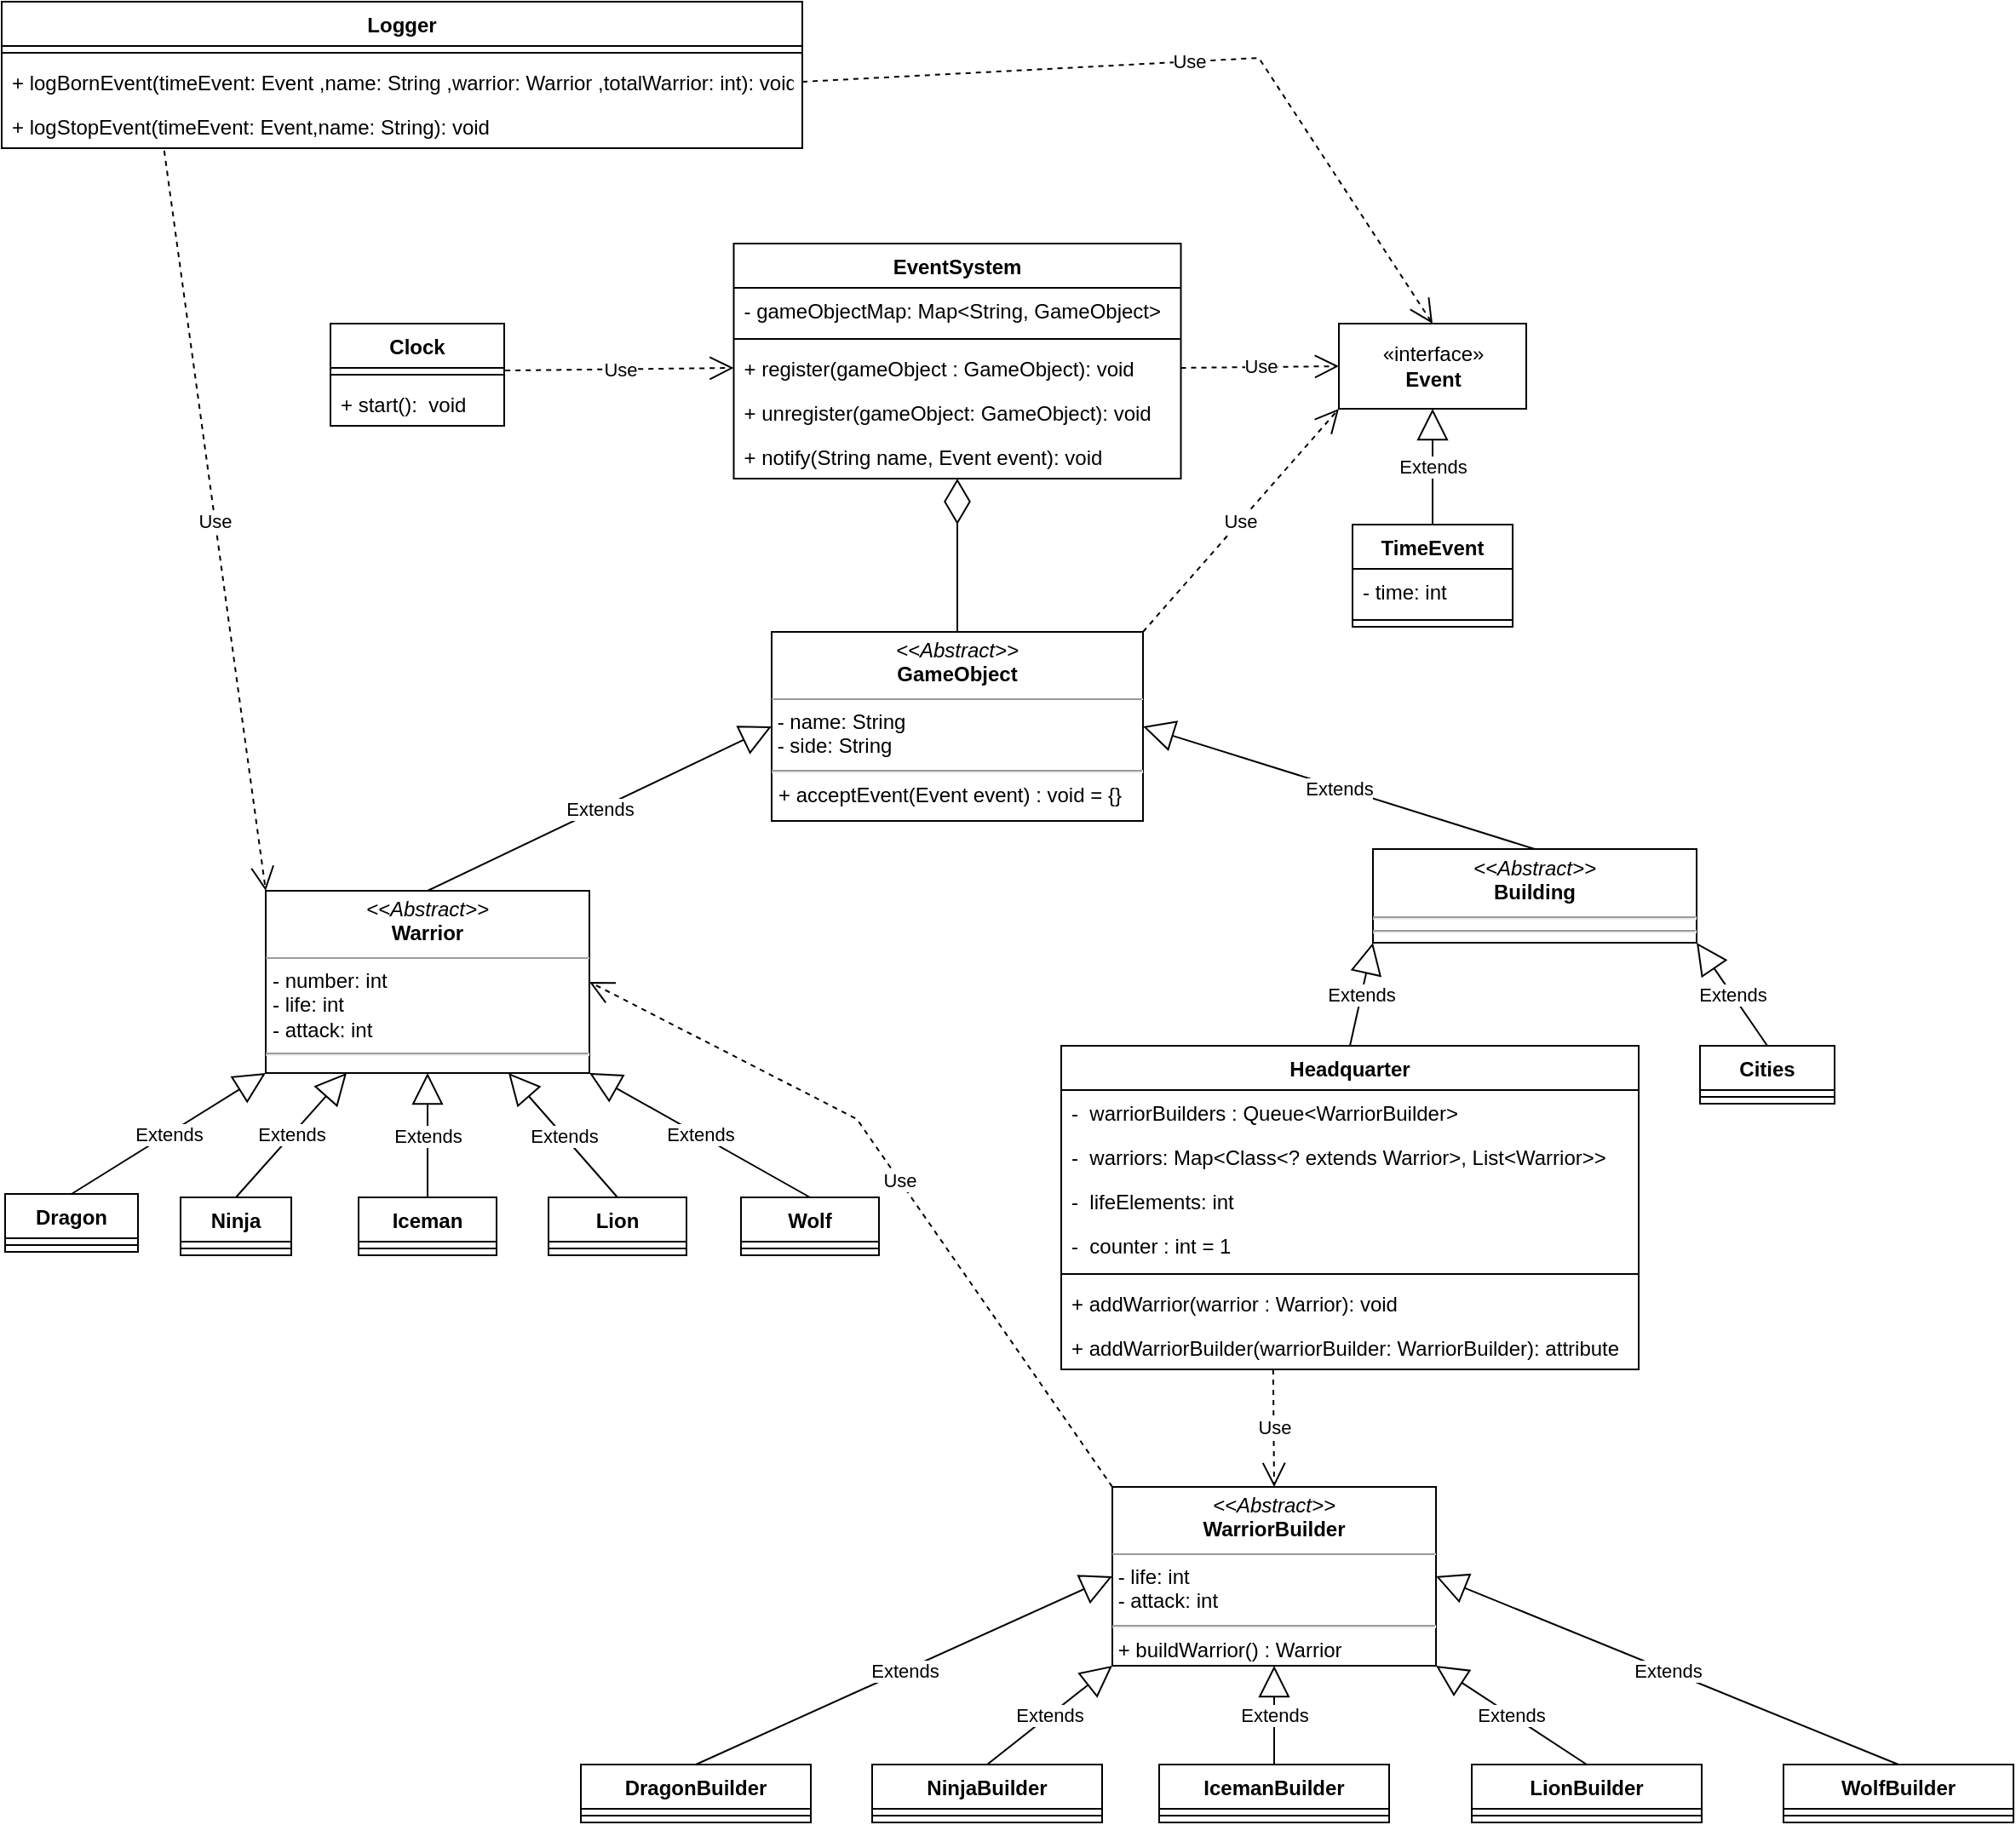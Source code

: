 <mxfile version="16.6.4" type="device"><diagram name="Page-1" id="c4acf3e9-155e-7222-9cf6-157b1a14988f"><mxGraphModel dx="1582" dy="1260" grid="0" gridSize="10" guides="1" tooltips="1" connect="1" arrows="1" fold="1" page="0" pageScale="1" pageWidth="850" pageHeight="1100" background="none" math="0" shadow="0"><root><mxCell id="0"/><mxCell id="1" parent="0"/><mxCell id="VloC08psjAQuUiFFJdgD-6" value="&lt;p style=&quot;margin: 0px ; margin-top: 4px ; text-align: center&quot;&gt;&lt;i&gt;&amp;lt;&amp;lt;Abstract&amp;gt;&amp;gt;&lt;/i&gt;&lt;br&gt;&lt;b&gt;Building&lt;/b&gt;&lt;/p&gt;&lt;hr&gt;&lt;hr&gt;" style="verticalAlign=top;align=left;overflow=fill;fontSize=12;fontFamily=Helvetica;html=1;" parent="1" vertex="1"><mxGeometry x="244" y="45.5" width="190" height="55" as="geometry"/></mxCell><mxCell id="VloC08psjAQuUiFFJdgD-8" value="Extends" style="endArrow=block;endSize=16;endFill=0;html=1;rounded=0;exitX=0.5;exitY=0;exitDx=0;exitDy=0;entryX=0;entryY=1;entryDx=0;entryDy=0;" parent="1" source="VloC08psjAQuUiFFJdgD-121" target="VloC08psjAQuUiFFJdgD-6" edge="1"><mxGeometry width="160" relative="1" as="geometry"><mxPoint x="244.5" y="152.5" as="sourcePoint"/><mxPoint x="594" y="135.5" as="targetPoint"/></mxGeometry></mxCell><mxCell id="VloC08psjAQuUiFFJdgD-12" value="Extends" style="endArrow=block;endSize=16;endFill=0;html=1;rounded=0;entryX=1;entryY=1;entryDx=0;entryDy=0;exitX=0.5;exitY=0;exitDx=0;exitDy=0;" parent="1" source="VloC08psjAQuUiFFJdgD-117" target="VloC08psjAQuUiFFJdgD-6" edge="1"><mxGeometry width="160" relative="1" as="geometry"><mxPoint x="449" y="205.5" as="sourcePoint"/><mxPoint x="434" y="195.5" as="targetPoint"/></mxGeometry></mxCell><mxCell id="VloC08psjAQuUiFFJdgD-14" value="&lt;p style=&quot;margin: 0px ; margin-top: 4px ; text-align: center&quot;&gt;&lt;i&gt;&amp;lt;&amp;lt;Abstract&amp;gt;&amp;gt;&lt;/i&gt;&lt;br&gt;&lt;b&gt;Warrior&lt;/b&gt;&lt;/p&gt;&lt;hr size=&quot;1&quot;&gt;&lt;p style=&quot;margin: 0px ; margin-left: 4px&quot;&gt;- number: int&lt;br&gt;&lt;/p&gt;&lt;p style=&quot;margin: 0px ; margin-left: 4px&quot;&gt;- life: int&lt;/p&gt;&lt;p style=&quot;margin: 0px ; margin-left: 4px&quot;&gt;- attack: int&lt;/p&gt;&lt;hr&gt;" style="verticalAlign=top;align=left;overflow=fill;fontSize=12;fontFamily=Helvetica;html=1;" parent="1" vertex="1"><mxGeometry x="-406" y="70" width="190" height="107" as="geometry"/></mxCell><mxCell id="VloC08psjAQuUiFFJdgD-18" value="Dragon" style="swimlane;fontStyle=1;align=center;verticalAlign=top;childLayout=stackLayout;horizontal=1;startSize=26;horizontalStack=0;resizeParent=1;resizeParentMax=0;resizeLast=0;collapsible=1;marginBottom=0;" parent="1" vertex="1"><mxGeometry x="-559" y="248" width="78" height="34" as="geometry"><mxRectangle x="-88" y="537" width="90" height="26" as="alternateBounds"/></mxGeometry></mxCell><mxCell id="VloC08psjAQuUiFFJdgD-20" value="" style="line;strokeWidth=1;fillColor=none;align=left;verticalAlign=middle;spacingTop=-1;spacingLeft=3;spacingRight=3;rotatable=0;labelPosition=right;points=[];portConstraint=eastwest;" parent="VloC08psjAQuUiFFJdgD-18" vertex="1"><mxGeometry y="26" width="78" height="8" as="geometry"/></mxCell><mxCell id="VloC08psjAQuUiFFJdgD-23" value="Ninja" style="swimlane;fontStyle=1;align=center;verticalAlign=top;childLayout=stackLayout;horizontal=1;startSize=26;horizontalStack=0;resizeParent=1;resizeParentMax=0;resizeLast=0;collapsible=1;marginBottom=0;" parent="1" vertex="1"><mxGeometry x="-456" y="250" width="65" height="34" as="geometry"><mxRectangle x="-88" y="537" width="90" height="26" as="alternateBounds"/></mxGeometry></mxCell><mxCell id="VloC08psjAQuUiFFJdgD-24" value="" style="line;strokeWidth=1;fillColor=none;align=left;verticalAlign=middle;spacingTop=-1;spacingLeft=3;spacingRight=3;rotatable=0;labelPosition=right;points=[];portConstraint=eastwest;" parent="VloC08psjAQuUiFFJdgD-23" vertex="1"><mxGeometry y="26" width="65" height="8" as="geometry"/></mxCell><mxCell id="VloC08psjAQuUiFFJdgD-29" value="Iceman" style="swimlane;fontStyle=1;align=center;verticalAlign=top;childLayout=stackLayout;horizontal=1;startSize=26;horizontalStack=0;resizeParent=1;resizeParentMax=0;resizeLast=0;collapsible=1;marginBottom=0;" parent="1" vertex="1"><mxGeometry x="-351.5" y="250" width="81" height="34" as="geometry"><mxRectangle x="-88" y="537" width="90" height="26" as="alternateBounds"/></mxGeometry></mxCell><mxCell id="VloC08psjAQuUiFFJdgD-30" value="" style="line;strokeWidth=1;fillColor=none;align=left;verticalAlign=middle;spacingTop=-1;spacingLeft=3;spacingRight=3;rotatable=0;labelPosition=right;points=[];portConstraint=eastwest;" parent="VloC08psjAQuUiFFJdgD-29" vertex="1"><mxGeometry y="26" width="81" height="8" as="geometry"/></mxCell><mxCell id="VloC08psjAQuUiFFJdgD-32" value="Lion" style="swimlane;fontStyle=1;align=center;verticalAlign=top;childLayout=stackLayout;horizontal=1;startSize=26;horizontalStack=0;resizeParent=1;resizeParentMax=0;resizeLast=0;collapsible=1;marginBottom=0;" parent="1" vertex="1"><mxGeometry x="-240" y="250" width="81" height="34" as="geometry"><mxRectangle x="-88" y="537" width="90" height="26" as="alternateBounds"/></mxGeometry></mxCell><mxCell id="VloC08psjAQuUiFFJdgD-33" value="" style="line;strokeWidth=1;fillColor=none;align=left;verticalAlign=middle;spacingTop=-1;spacingLeft=3;spacingRight=3;rotatable=0;labelPosition=right;points=[];portConstraint=eastwest;" parent="VloC08psjAQuUiFFJdgD-32" vertex="1"><mxGeometry y="26" width="81" height="8" as="geometry"/></mxCell><mxCell id="VloC08psjAQuUiFFJdgD-35" value="Wolf" style="swimlane;fontStyle=1;align=center;verticalAlign=top;childLayout=stackLayout;horizontal=1;startSize=26;horizontalStack=0;resizeParent=1;resizeParentMax=0;resizeLast=0;collapsible=1;marginBottom=0;" parent="1" vertex="1"><mxGeometry x="-127" y="250" width="81" height="34" as="geometry"><mxRectangle x="-88" y="537" width="90" height="26" as="alternateBounds"/></mxGeometry></mxCell><mxCell id="VloC08psjAQuUiFFJdgD-36" value="" style="line;strokeWidth=1;fillColor=none;align=left;verticalAlign=middle;spacingTop=-1;spacingLeft=3;spacingRight=3;rotatable=0;labelPosition=right;points=[];portConstraint=eastwest;" parent="VloC08psjAQuUiFFJdgD-35" vertex="1"><mxGeometry y="26" width="81" height="8" as="geometry"/></mxCell><mxCell id="VloC08psjAQuUiFFJdgD-42" value="EventSystem" style="swimlane;fontStyle=1;align=center;verticalAlign=top;childLayout=stackLayout;horizontal=1;startSize=26;horizontalStack=0;resizeParent=1;resizeParentMax=0;resizeLast=0;collapsible=1;marginBottom=0;" parent="1" vertex="1"><mxGeometry x="-131.25" y="-310" width="262.5" height="138" as="geometry"/></mxCell><mxCell id="VloC08psjAQuUiFFJdgD-43" value="- gameObjectMap: Map&lt;String, GameObject&gt;" style="text;strokeColor=none;fillColor=none;align=left;verticalAlign=top;spacingLeft=4;spacingRight=4;overflow=hidden;rotatable=0;points=[[0,0.5],[1,0.5]];portConstraint=eastwest;" parent="VloC08psjAQuUiFFJdgD-42" vertex="1"><mxGeometry y="26" width="262.5" height="26" as="geometry"/></mxCell><mxCell id="VloC08psjAQuUiFFJdgD-44" value="" style="line;strokeWidth=1;fillColor=none;align=left;verticalAlign=middle;spacingTop=-1;spacingLeft=3;spacingRight=3;rotatable=0;labelPosition=right;points=[];portConstraint=eastwest;" parent="VloC08psjAQuUiFFJdgD-42" vertex="1"><mxGeometry y="52" width="262.5" height="8" as="geometry"/></mxCell><mxCell id="VloC08psjAQuUiFFJdgD-45" value="+ register(gameObject : GameObject): void" style="text;strokeColor=none;fillColor=none;align=left;verticalAlign=top;spacingLeft=4;spacingRight=4;overflow=hidden;rotatable=0;points=[[0,0.5],[1,0.5]];portConstraint=eastwest;" parent="VloC08psjAQuUiFFJdgD-42" vertex="1"><mxGeometry y="60" width="262.5" height="26" as="geometry"/></mxCell><mxCell id="VloC08psjAQuUiFFJdgD-89" value="+ unregister(gameObject: GameObject): void" style="text;strokeColor=none;fillColor=none;align=left;verticalAlign=top;spacingLeft=4;spacingRight=4;overflow=hidden;rotatable=0;points=[[0,0.5],[1,0.5]];portConstraint=eastwest;" parent="VloC08psjAQuUiFFJdgD-42" vertex="1"><mxGeometry y="86" width="262.5" height="26" as="geometry"/></mxCell><mxCell id="VloC08psjAQuUiFFJdgD-90" value="+ notify(String name, Event event): void" style="text;strokeColor=none;fillColor=none;align=left;verticalAlign=top;spacingLeft=4;spacingRight=4;overflow=hidden;rotatable=0;points=[[0,0.5],[1,0.5]];portConstraint=eastwest;" parent="VloC08psjAQuUiFFJdgD-42" vertex="1"><mxGeometry y="112" width="262.5" height="26" as="geometry"/></mxCell><mxCell id="VloC08psjAQuUiFFJdgD-47" value="&lt;p style=&quot;margin: 0px ; margin-top: 4px ; text-align: center&quot;&gt;&lt;i&gt;&amp;lt;&amp;lt;Abstract&amp;gt;&amp;gt;&lt;/i&gt;&lt;br&gt;&lt;b&gt;WarriorBuilder&lt;/b&gt;&lt;/p&gt;&lt;hr size=&quot;1&quot;&gt;&amp;nbsp;- life: int&lt;br&gt;&amp;nbsp;- attack: int&lt;br&gt;&lt;hr&gt;&amp;nbsp;+ buildWarrior() : Warrior" style="verticalAlign=top;align=left;overflow=fill;fontSize=12;fontFamily=Helvetica;html=1;" parent="1" vertex="1"><mxGeometry x="91" y="420" width="190" height="105" as="geometry"/></mxCell><mxCell id="VloC08psjAQuUiFFJdgD-54" value="Use" style="endArrow=open;endSize=12;dashed=1;html=1;rounded=0;entryX=0.5;entryY=0;entryDx=0;entryDy=0;exitX=0.367;exitY=1;exitDx=0;exitDy=0;exitPerimeter=0;" parent="1" source="_Odh_2v_8xQGXMSoI29d-9" target="VloC08psjAQuUiFFJdgD-47" edge="1"><mxGeometry width="160" relative="1" as="geometry"><mxPoint x="182.804" y="318.6" as="sourcePoint"/><mxPoint x="212" y="300" as="targetPoint"/></mxGeometry></mxCell><mxCell id="VloC08psjAQuUiFFJdgD-55" value="DragonBuilder" style="swimlane;fontStyle=1;align=center;verticalAlign=top;childLayout=stackLayout;horizontal=1;startSize=26;horizontalStack=0;resizeParent=1;resizeParentMax=0;resizeLast=0;collapsible=1;marginBottom=0;" parent="1" vertex="1"><mxGeometry x="-221" y="583" width="135" height="34" as="geometry"/></mxCell><mxCell id="VloC08psjAQuUiFFJdgD-57" value="" style="line;strokeWidth=1;fillColor=none;align=left;verticalAlign=middle;spacingTop=-1;spacingLeft=3;spacingRight=3;rotatable=0;labelPosition=right;points=[];portConstraint=eastwest;" parent="VloC08psjAQuUiFFJdgD-55" vertex="1"><mxGeometry y="26" width="135" height="8" as="geometry"/></mxCell><mxCell id="VloC08psjAQuUiFFJdgD-59" value="NinjaBuilder" style="swimlane;fontStyle=1;align=center;verticalAlign=top;childLayout=stackLayout;horizontal=1;startSize=26;horizontalStack=0;resizeParent=1;resizeParentMax=0;resizeLast=0;collapsible=1;marginBottom=0;" parent="1" vertex="1"><mxGeometry x="-50" y="583" width="135" height="34" as="geometry"/></mxCell><mxCell id="VloC08psjAQuUiFFJdgD-60" value="" style="line;strokeWidth=1;fillColor=none;align=left;verticalAlign=middle;spacingTop=-1;spacingLeft=3;spacingRight=3;rotatable=0;labelPosition=right;points=[];portConstraint=eastwest;" parent="VloC08psjAQuUiFFJdgD-59" vertex="1"><mxGeometry y="26" width="135" height="8" as="geometry"/></mxCell><mxCell id="VloC08psjAQuUiFFJdgD-61" value="IcemanBuilder" style="swimlane;fontStyle=1;align=center;verticalAlign=top;childLayout=stackLayout;horizontal=1;startSize=26;horizontalStack=0;resizeParent=1;resizeParentMax=0;resizeLast=0;collapsible=1;marginBottom=0;" parent="1" vertex="1"><mxGeometry x="118.5" y="583" width="135" height="34" as="geometry"/></mxCell><mxCell id="VloC08psjAQuUiFFJdgD-62" value="" style="line;strokeWidth=1;fillColor=none;align=left;verticalAlign=middle;spacingTop=-1;spacingLeft=3;spacingRight=3;rotatable=0;labelPosition=right;points=[];portConstraint=eastwest;" parent="VloC08psjAQuUiFFJdgD-61" vertex="1"><mxGeometry y="26" width="135" height="8" as="geometry"/></mxCell><mxCell id="VloC08psjAQuUiFFJdgD-63" value="LionBuilder" style="swimlane;fontStyle=1;align=center;verticalAlign=top;childLayout=stackLayout;horizontal=1;startSize=26;horizontalStack=0;resizeParent=1;resizeParentMax=0;resizeLast=0;collapsible=1;marginBottom=0;" parent="1" vertex="1"><mxGeometry x="302" y="583" width="135" height="34" as="geometry"/></mxCell><mxCell id="VloC08psjAQuUiFFJdgD-64" value="" style="line;strokeWidth=1;fillColor=none;align=left;verticalAlign=middle;spacingTop=-1;spacingLeft=3;spacingRight=3;rotatable=0;labelPosition=right;points=[];portConstraint=eastwest;" parent="VloC08psjAQuUiFFJdgD-63" vertex="1"><mxGeometry y="26" width="135" height="8" as="geometry"/></mxCell><mxCell id="VloC08psjAQuUiFFJdgD-65" value="WolfBuilder" style="swimlane;fontStyle=1;align=center;verticalAlign=top;childLayout=stackLayout;horizontal=1;startSize=26;horizontalStack=0;resizeParent=1;resizeParentMax=0;resizeLast=0;collapsible=1;marginBottom=0;" parent="1" vertex="1"><mxGeometry x="485" y="583" width="135" height="34" as="geometry"/></mxCell><mxCell id="VloC08psjAQuUiFFJdgD-66" value="" style="line;strokeWidth=1;fillColor=none;align=left;verticalAlign=middle;spacingTop=-1;spacingLeft=3;spacingRight=3;rotatable=0;labelPosition=right;points=[];portConstraint=eastwest;" parent="VloC08psjAQuUiFFJdgD-65" vertex="1"><mxGeometry y="26" width="135" height="8" as="geometry"/></mxCell><mxCell id="VloC08psjAQuUiFFJdgD-77" value="Use" style="endArrow=open;endSize=12;dashed=1;html=1;rounded=0;entryX=1;entryY=0.5;entryDx=0;entryDy=0;exitX=0;exitY=0;exitDx=0;exitDy=0;" parent="1" source="VloC08psjAQuUiFFJdgD-47" target="VloC08psjAQuUiFFJdgD-14" edge="1"><mxGeometry width="160" relative="1" as="geometry"><mxPoint x="-143" y="353" as="sourcePoint"/><mxPoint x="17" y="353" as="targetPoint"/><Array as="points"><mxPoint x="-59" y="204"/></Array></mxGeometry></mxCell><mxCell id="VloC08psjAQuUiFFJdgD-88" value="" style="endArrow=diamondThin;endFill=0;endSize=24;html=1;rounded=0;exitX=0.5;exitY=0;exitDx=0;exitDy=0;" parent="1" source="VloC08psjAQuUiFFJdgD-93" target="VloC08psjAQuUiFFJdgD-90" edge="1"><mxGeometry width="160" relative="1" as="geometry"><mxPoint x="-99" y="-136.0" as="sourcePoint"/><mxPoint x="187" y="-111" as="targetPoint"/></mxGeometry></mxCell><mxCell id="VloC08psjAQuUiFFJdgD-93" value="&lt;p style=&quot;margin: 0px ; margin-top: 4px ; text-align: center&quot;&gt;&lt;i&gt;&amp;lt;&amp;lt;Abstract&amp;gt;&amp;gt;&lt;/i&gt;&lt;br&gt;&lt;b&gt;GameObject&lt;/b&gt;&lt;/p&gt;&lt;hr size=&quot;1&quot;&gt;&amp;nbsp;- name: String&lt;br&gt;&amp;nbsp;- side: String&lt;br&gt;&lt;hr&gt;&lt;p style=&quot;margin: 0px ; margin-left: 4px&quot;&gt;+ acceptEvent(Event event) : void = {}&lt;/p&gt;" style="verticalAlign=top;align=left;overflow=fill;fontSize=12;fontFamily=Helvetica;html=1;" parent="1" vertex="1"><mxGeometry x="-109" y="-82" width="218" height="111" as="geometry"/></mxCell><mxCell id="VloC08psjAQuUiFFJdgD-95" value="Extends" style="endArrow=block;endSize=16;endFill=0;html=1;rounded=0;exitX=0.5;exitY=0;exitDx=0;exitDy=0;entryX=0;entryY=0.5;entryDx=0;entryDy=0;" parent="1" source="VloC08psjAQuUiFFJdgD-14" target="VloC08psjAQuUiFFJdgD-93" edge="1"><mxGeometry width="160" relative="1" as="geometry"><mxPoint x="-344" y="-16" as="sourcePoint"/><mxPoint x="-184" y="-16" as="targetPoint"/></mxGeometry></mxCell><mxCell id="VloC08psjAQuUiFFJdgD-96" value="Extends" style="endArrow=block;endSize=16;endFill=0;html=1;rounded=0;exitX=0.5;exitY=0;exitDx=0;exitDy=0;entryX=1;entryY=0.5;entryDx=0;entryDy=0;" parent="1" source="VloC08psjAQuUiFFJdgD-6" target="VloC08psjAQuUiFFJdgD-93" edge="1"><mxGeometry width="160" relative="1" as="geometry"><mxPoint x="238" y="-49" as="sourcePoint"/><mxPoint x="398" y="-49" as="targetPoint"/></mxGeometry></mxCell><mxCell id="VloC08psjAQuUiFFJdgD-102" value="Use" style="endArrow=open;endSize=12;dashed=1;html=1;rounded=0;exitX=1;exitY=0.5;exitDx=0;exitDy=0;entryX=0;entryY=0.5;entryDx=0;entryDy=0;" parent="1" source="VloC08psjAQuUiFFJdgD-45" target="VloC08psjAQuUiFFJdgD-109" edge="1"><mxGeometry width="160" relative="1" as="geometry"><mxPoint x="130" y="-231" as="sourcePoint"/><mxPoint x="209" y="-145" as="targetPoint"/></mxGeometry></mxCell><mxCell id="VloC08psjAQuUiFFJdgD-103" value="Use" style="endArrow=open;endSize=12;dashed=1;html=1;rounded=0;exitX=1;exitY=0;exitDx=0;exitDy=0;entryX=0;entryY=1;entryDx=0;entryDy=0;" parent="1" source="VloC08psjAQuUiFFJdgD-93" target="VloC08psjAQuUiFFJdgD-109" edge="1"><mxGeometry width="160" relative="1" as="geometry"><mxPoint x="185" y="-94" as="sourcePoint"/><mxPoint x="209" y="-111" as="targetPoint"/></mxGeometry></mxCell><mxCell id="VloC08psjAQuUiFFJdgD-104" value="Extends" style="endArrow=block;endSize=16;endFill=0;html=1;rounded=0;exitX=0.5;exitY=0;exitDx=0;exitDy=0;entryX=0;entryY=1;entryDx=0;entryDy=0;" parent="1" source="VloC08psjAQuUiFFJdgD-18" target="VloC08psjAQuUiFFJdgD-14" edge="1"><mxGeometry width="160" relative="1" as="geometry"><mxPoint x="-491" y="197" as="sourcePoint"/><mxPoint x="-331" y="197" as="targetPoint"/></mxGeometry></mxCell><mxCell id="VloC08psjAQuUiFFJdgD-105" value="Extends" style="endArrow=block;endSize=16;endFill=0;html=1;rounded=0;exitX=0.5;exitY=0;exitDx=0;exitDy=0;entryX=0.25;entryY=1;entryDx=0;entryDy=0;" parent="1" source="VloC08psjAQuUiFFJdgD-23" target="VloC08psjAQuUiFFJdgD-14" edge="1"><mxGeometry width="160" relative="1" as="geometry"><mxPoint x="-329" y="314" as="sourcePoint"/><mxPoint x="-169" y="314" as="targetPoint"/></mxGeometry></mxCell><mxCell id="VloC08psjAQuUiFFJdgD-106" value="Extends" style="endArrow=block;endSize=16;endFill=0;html=1;rounded=0;exitX=0.5;exitY=0;exitDx=0;exitDy=0;entryX=0.5;entryY=1;entryDx=0;entryDy=0;" parent="1" source="VloC08psjAQuUiFFJdgD-29" target="VloC08psjAQuUiFFJdgD-14" edge="1"><mxGeometry width="160" relative="1" as="geometry"><mxPoint x="-307" y="339" as="sourcePoint"/><mxPoint x="-147" y="339" as="targetPoint"/></mxGeometry></mxCell><mxCell id="VloC08psjAQuUiFFJdgD-107" value="Extends" style="endArrow=block;endSize=16;endFill=0;html=1;rounded=0;exitX=0.5;exitY=0;exitDx=0;exitDy=0;entryX=0.75;entryY=1;entryDx=0;entryDy=0;" parent="1" source="VloC08psjAQuUiFFJdgD-32" target="VloC08psjAQuUiFFJdgD-14" edge="1"><mxGeometry width="160" relative="1" as="geometry"><mxPoint x="-145" y="309" as="sourcePoint"/><mxPoint x="15" y="309" as="targetPoint"/></mxGeometry></mxCell><mxCell id="VloC08psjAQuUiFFJdgD-108" value="Extends" style="endArrow=block;endSize=16;endFill=0;html=1;rounded=0;exitX=0.5;exitY=0;exitDx=0;exitDy=0;entryX=1;entryY=1;entryDx=0;entryDy=0;" parent="1" source="VloC08psjAQuUiFFJdgD-35" target="VloC08psjAQuUiFFJdgD-14" edge="1"><mxGeometry width="160" relative="1" as="geometry"><mxPoint x="-100" y="320" as="sourcePoint"/><mxPoint x="60" y="320" as="targetPoint"/></mxGeometry></mxCell><mxCell id="VloC08psjAQuUiFFJdgD-109" value="«interface»&lt;br&gt;&lt;b&gt;Event&lt;/b&gt;" style="html=1;" parent="1" vertex="1"><mxGeometry x="224" y="-263" width="110" height="50" as="geometry"/></mxCell><mxCell id="VloC08psjAQuUiFFJdgD-110" value="TimeEvent" style="swimlane;fontStyle=1;align=center;verticalAlign=top;childLayout=stackLayout;horizontal=1;startSize=26;horizontalStack=0;resizeParent=1;resizeParentMax=0;resizeLast=0;collapsible=1;marginBottom=0;" parent="1" vertex="1"><mxGeometry x="232" y="-145" width="94" height="60" as="geometry"/></mxCell><mxCell id="_Odh_2v_8xQGXMSoI29d-7" value="- time: int" style="text;strokeColor=none;fillColor=none;align=left;verticalAlign=top;spacingLeft=4;spacingRight=4;overflow=hidden;rotatable=0;points=[[0,0.5],[1,0.5]];portConstraint=eastwest;" parent="VloC08psjAQuUiFFJdgD-110" vertex="1"><mxGeometry y="26" width="94" height="26" as="geometry"/></mxCell><mxCell id="VloC08psjAQuUiFFJdgD-112" value="" style="line;strokeWidth=1;fillColor=none;align=left;verticalAlign=middle;spacingTop=-1;spacingLeft=3;spacingRight=3;rotatable=0;labelPosition=right;points=[];portConstraint=eastwest;" parent="VloC08psjAQuUiFFJdgD-110" vertex="1"><mxGeometry y="52" width="94" height="8" as="geometry"/></mxCell><mxCell id="VloC08psjAQuUiFFJdgD-114" value="Extends" style="endArrow=block;endSize=16;endFill=0;html=1;rounded=0;exitX=0.5;exitY=0;exitDx=0;exitDy=0;entryX=0.5;entryY=1;entryDx=0;entryDy=0;" parent="1" source="VloC08psjAQuUiFFJdgD-110" target="VloC08psjAQuUiFFJdgD-109" edge="1"><mxGeometry width="160" relative="1" as="geometry"><mxPoint x="395" y="-82" as="sourcePoint"/><mxPoint x="555" y="-82" as="targetPoint"/></mxGeometry></mxCell><mxCell id="VloC08psjAQuUiFFJdgD-117" value="Cities" style="swimlane;fontStyle=1;align=center;verticalAlign=top;childLayout=stackLayout;horizontal=1;startSize=26;horizontalStack=0;resizeParent=1;resizeParentMax=0;resizeLast=0;collapsible=1;marginBottom=0;" parent="1" vertex="1"><mxGeometry x="436" y="161" width="79" height="34" as="geometry"/></mxCell><mxCell id="VloC08psjAQuUiFFJdgD-119" value="" style="line;strokeWidth=1;fillColor=none;align=left;verticalAlign=middle;spacingTop=-1;spacingLeft=3;spacingRight=3;rotatable=0;labelPosition=right;points=[];portConstraint=eastwest;" parent="VloC08psjAQuUiFFJdgD-117" vertex="1"><mxGeometry y="26" width="79" height="8" as="geometry"/></mxCell><mxCell id="VloC08psjAQuUiFFJdgD-121" value="Headquarter" style="swimlane;fontStyle=1;align=center;verticalAlign=top;childLayout=stackLayout;horizontal=1;startSize=26;horizontalStack=0;resizeParent=1;resizeParentMax=0;resizeLast=0;collapsible=1;marginBottom=0;" parent="1" vertex="1"><mxGeometry x="61" y="161" width="339" height="190" as="geometry"/></mxCell><mxCell id="VloC08psjAQuUiFFJdgD-122" value="-  warriorBuilders : Queue&lt;WarriorBuilder&gt;" style="text;strokeColor=none;fillColor=none;align=left;verticalAlign=top;spacingLeft=4;spacingRight=4;overflow=hidden;rotatable=0;points=[[0,0.5],[1,0.5]];portConstraint=eastwest;" parent="VloC08psjAQuUiFFJdgD-121" vertex="1"><mxGeometry y="26" width="339" height="26" as="geometry"/></mxCell><mxCell id="_Odh_2v_8xQGXMSoI29d-10" value="-  warriors: Map&lt;Class&lt;? extends Warrior&gt;, List&lt;Warrior&gt;&gt;" style="text;strokeColor=none;fillColor=none;align=left;verticalAlign=top;spacingLeft=4;spacingRight=4;overflow=hidden;rotatable=0;points=[[0,0.5],[1,0.5]];portConstraint=eastwest;" parent="VloC08psjAQuUiFFJdgD-121" vertex="1"><mxGeometry y="52" width="339" height="26" as="geometry"/></mxCell><mxCell id="_Odh_2v_8xQGXMSoI29d-1" value="-  lifeElements: int" style="text;strokeColor=none;fillColor=none;align=left;verticalAlign=top;spacingLeft=4;spacingRight=4;overflow=hidden;rotatable=0;points=[[0,0.5],[1,0.5]];portConstraint=eastwest;" parent="VloC08psjAQuUiFFJdgD-121" vertex="1"><mxGeometry y="78" width="339" height="26" as="geometry"/></mxCell><mxCell id="_Odh_2v_8xQGXMSoI29d-11" value="-  counter : int = 1" style="text;strokeColor=none;fillColor=none;align=left;verticalAlign=top;spacingLeft=4;spacingRight=4;overflow=hidden;rotatable=0;points=[[0,0.5],[1,0.5]];portConstraint=eastwest;" parent="VloC08psjAQuUiFFJdgD-121" vertex="1"><mxGeometry y="104" width="339" height="26" as="geometry"/></mxCell><mxCell id="VloC08psjAQuUiFFJdgD-123" value="" style="line;strokeWidth=1;fillColor=none;align=left;verticalAlign=middle;spacingTop=-1;spacingLeft=3;spacingRight=3;rotatable=0;labelPosition=right;points=[];portConstraint=eastwest;" parent="VloC08psjAQuUiFFJdgD-121" vertex="1"><mxGeometry y="130" width="339" height="8" as="geometry"/></mxCell><mxCell id="_Odh_2v_8xQGXMSoI29d-8" value="+ addWarrior(warrior : Warrior): void" style="text;strokeColor=none;fillColor=none;align=left;verticalAlign=top;spacingLeft=4;spacingRight=4;overflow=hidden;rotatable=0;points=[[0,0.5],[1,0.5]];portConstraint=eastwest;" parent="VloC08psjAQuUiFFJdgD-121" vertex="1"><mxGeometry y="138" width="339" height="26" as="geometry"/></mxCell><mxCell id="_Odh_2v_8xQGXMSoI29d-9" value="+ addWarriorBuilder(warriorBuilder: WarriorBuilder): attribute" style="text;strokeColor=none;fillColor=none;align=left;verticalAlign=top;spacingLeft=4;spacingRight=4;overflow=hidden;rotatable=0;points=[[0,0.5],[1,0.5]];portConstraint=eastwest;" parent="VloC08psjAQuUiFFJdgD-121" vertex="1"><mxGeometry y="164" width="339" height="26" as="geometry"/></mxCell><mxCell id="VloC08psjAQuUiFFJdgD-125" value="Extends" style="endArrow=block;endSize=16;endFill=0;html=1;rounded=0;exitX=0.5;exitY=0;exitDx=0;exitDy=0;entryX=0;entryY=0.5;entryDx=0;entryDy=0;" parent="1" source="VloC08psjAQuUiFFJdgD-55" target="VloC08psjAQuUiFFJdgD-47" edge="1"><mxGeometry width="160" relative="1" as="geometry"><mxPoint x="-107" y="526" as="sourcePoint"/><mxPoint x="53" y="526" as="targetPoint"/></mxGeometry></mxCell><mxCell id="VloC08psjAQuUiFFJdgD-126" value="Extends" style="endArrow=block;endSize=16;endFill=0;html=1;rounded=0;exitX=0.5;exitY=0;exitDx=0;exitDy=0;entryX=0;entryY=1;entryDx=0;entryDy=0;" parent="1" source="VloC08psjAQuUiFFJdgD-59" target="VloC08psjAQuUiFFJdgD-47" edge="1"><mxGeometry width="160" relative="1" as="geometry"><mxPoint x="43" y="560" as="sourcePoint"/><mxPoint x="203" y="560" as="targetPoint"/></mxGeometry></mxCell><mxCell id="VloC08psjAQuUiFFJdgD-127" value="Extends" style="endArrow=block;endSize=16;endFill=0;html=1;rounded=0;exitX=0.5;exitY=0;exitDx=0;exitDy=0;entryX=0.5;entryY=1;entryDx=0;entryDy=0;" parent="1" source="VloC08psjAQuUiFFJdgD-61" target="VloC08psjAQuUiFFJdgD-47" edge="1"><mxGeometry width="160" relative="1" as="geometry"><mxPoint x="189" y="561" as="sourcePoint"/><mxPoint x="349" y="561" as="targetPoint"/></mxGeometry></mxCell><mxCell id="VloC08psjAQuUiFFJdgD-128" value="Extends" style="endArrow=block;endSize=16;endFill=0;html=1;rounded=0;exitX=0.5;exitY=0;exitDx=0;exitDy=0;entryX=1;entryY=1;entryDx=0;entryDy=0;" parent="1" source="VloC08psjAQuUiFFJdgD-63" target="VloC08psjAQuUiFFJdgD-47" edge="1"><mxGeometry width="160" relative="1" as="geometry"><mxPoint x="386" y="498" as="sourcePoint"/><mxPoint x="546" y="498" as="targetPoint"/></mxGeometry></mxCell><mxCell id="VloC08psjAQuUiFFJdgD-129" value="Extends" style="endArrow=block;endSize=16;endFill=0;html=1;rounded=0;exitX=0.5;exitY=0;exitDx=0;exitDy=0;entryX=1;entryY=0.5;entryDx=0;entryDy=0;" parent="1" source="VloC08psjAQuUiFFJdgD-65" target="VloC08psjAQuUiFFJdgD-47" edge="1"><mxGeometry width="160" relative="1" as="geometry"><mxPoint x="394" y="533" as="sourcePoint"/><mxPoint x="554" y="533" as="targetPoint"/></mxGeometry></mxCell><mxCell id="_Odh_2v_8xQGXMSoI29d-2" value="Clock" style="swimlane;fontStyle=1;align=center;verticalAlign=top;childLayout=stackLayout;horizontal=1;startSize=26;horizontalStack=0;resizeParent=1;resizeParentMax=0;resizeLast=0;collapsible=1;marginBottom=0;" parent="1" vertex="1"><mxGeometry x="-368" y="-263" width="102" height="60" as="geometry"/></mxCell><mxCell id="_Odh_2v_8xQGXMSoI29d-4" value="" style="line;strokeWidth=1;fillColor=none;align=left;verticalAlign=middle;spacingTop=-1;spacingLeft=3;spacingRight=3;rotatable=0;labelPosition=right;points=[];portConstraint=eastwest;" parent="_Odh_2v_8xQGXMSoI29d-2" vertex="1"><mxGeometry y="26" width="102" height="8" as="geometry"/></mxCell><mxCell id="_Odh_2v_8xQGXMSoI29d-5" value="+ start():  void" style="text;strokeColor=none;fillColor=none;align=left;verticalAlign=top;spacingLeft=4;spacingRight=4;overflow=hidden;rotatable=0;points=[[0,0.5],[1,0.5]];portConstraint=eastwest;" parent="_Odh_2v_8xQGXMSoI29d-2" vertex="1"><mxGeometry y="34" width="102" height="26" as="geometry"/></mxCell><mxCell id="_Odh_2v_8xQGXMSoI29d-6" value="Use" style="endArrow=open;endSize=12;dashed=1;html=1;rounded=0;exitX=1.006;exitY=0.191;exitDx=0;exitDy=0;exitPerimeter=0;entryX=0;entryY=0.5;entryDx=0;entryDy=0;" parent="1" source="_Odh_2v_8xQGXMSoI29d-4" target="VloC08psjAQuUiFFJdgD-45" edge="1"><mxGeometry width="160" relative="1" as="geometry"><mxPoint x="-287" y="-168" as="sourcePoint"/><mxPoint x="-127" y="-168" as="targetPoint"/></mxGeometry></mxCell><mxCell id="_Odh_2v_8xQGXMSoI29d-12" value="Logger" style="swimlane;fontStyle=1;align=center;verticalAlign=top;childLayout=stackLayout;horizontal=1;startSize=26;horizontalStack=0;resizeParent=1;resizeParentMax=0;resizeLast=0;collapsible=1;marginBottom=0;" parent="1" vertex="1"><mxGeometry x="-561" y="-452" width="470" height="86" as="geometry"/></mxCell><mxCell id="_Odh_2v_8xQGXMSoI29d-14" value="" style="line;strokeWidth=1;fillColor=none;align=left;verticalAlign=middle;spacingTop=-1;spacingLeft=3;spacingRight=3;rotatable=0;labelPosition=right;points=[];portConstraint=eastwest;" parent="_Odh_2v_8xQGXMSoI29d-12" vertex="1"><mxGeometry y="26" width="470" height="8" as="geometry"/></mxCell><mxCell id="_Odh_2v_8xQGXMSoI29d-15" value="+ logBornEvent(timeEvent: Event ,name: String ,warrior: Warrior ,totalWarrior: int): void" style="text;strokeColor=none;fillColor=none;align=left;verticalAlign=top;spacingLeft=4;spacingRight=4;overflow=hidden;rotatable=0;points=[[0,0.5],[1,0.5]];portConstraint=eastwest;" parent="_Odh_2v_8xQGXMSoI29d-12" vertex="1"><mxGeometry y="34" width="470" height="26" as="geometry"/></mxCell><mxCell id="_Odh_2v_8xQGXMSoI29d-16" value="+ logStopEvent(timeEvent: Event,name: String): void" style="text;strokeColor=none;fillColor=none;align=left;verticalAlign=top;spacingLeft=4;spacingRight=4;overflow=hidden;rotatable=0;points=[[0,0.5],[1,0.5]];portConstraint=eastwest;" parent="_Odh_2v_8xQGXMSoI29d-12" vertex="1"><mxGeometry y="60" width="470" height="26" as="geometry"/></mxCell><mxCell id="_Odh_2v_8xQGXMSoI29d-17" value="Use" style="endArrow=open;endSize=12;dashed=1;html=1;rounded=0;exitX=0.203;exitY=1.057;exitDx=0;exitDy=0;exitPerimeter=0;entryX=0;entryY=0;entryDx=0;entryDy=0;" parent="1" source="_Odh_2v_8xQGXMSoI29d-16" target="VloC08psjAQuUiFFJdgD-14" edge="1"><mxGeometry width="160" relative="1" as="geometry"><mxPoint x="-497" y="-326" as="sourcePoint"/><mxPoint x="-337" y="-326" as="targetPoint"/></mxGeometry></mxCell><mxCell id="_Odh_2v_8xQGXMSoI29d-18" value="Use" style="endArrow=open;endSize=12;dashed=1;html=1;rounded=0;exitX=1;exitY=0.5;exitDx=0;exitDy=0;entryX=0.5;entryY=0;entryDx=0;entryDy=0;" parent="1" source="_Odh_2v_8xQGXMSoI29d-15" target="VloC08psjAQuUiFFJdgD-109" edge="1"><mxGeometry width="160" relative="1" as="geometry"><mxPoint x="-21" y="-403" as="sourcePoint"/><mxPoint x="139" y="-403" as="targetPoint"/><Array as="points"><mxPoint x="177" y="-419"/></Array></mxGeometry></mxCell></root></mxGraphModel></diagram></mxfile>